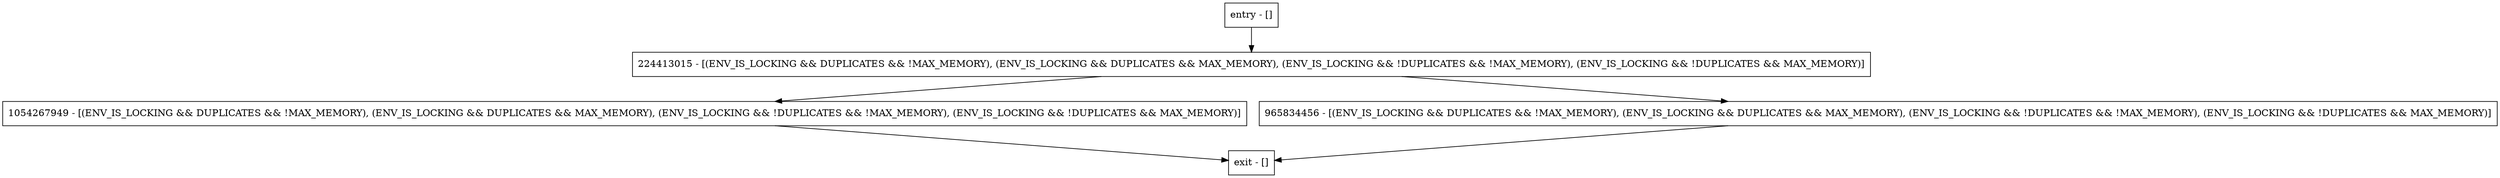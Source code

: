 digraph getSize {
node [shape=record];
224413015 [label="224413015 - [(ENV_IS_LOCKING && DUPLICATES && !MAX_MEMORY), (ENV_IS_LOCKING && DUPLICATES && MAX_MEMORY), (ENV_IS_LOCKING && !DUPLICATES && !MAX_MEMORY), (ENV_IS_LOCKING && !DUPLICATES && MAX_MEMORY)]"];
entry [label="entry - []"];
exit [label="exit - []"];
1054267949 [label="1054267949 - [(ENV_IS_LOCKING && DUPLICATES && !MAX_MEMORY), (ENV_IS_LOCKING && DUPLICATES && MAX_MEMORY), (ENV_IS_LOCKING && !DUPLICATES && !MAX_MEMORY), (ENV_IS_LOCKING && !DUPLICATES && MAX_MEMORY)]"];
965834456 [label="965834456 - [(ENV_IS_LOCKING && DUPLICATES && !MAX_MEMORY), (ENV_IS_LOCKING && DUPLICATES && MAX_MEMORY), (ENV_IS_LOCKING && !DUPLICATES && !MAX_MEMORY), (ENV_IS_LOCKING && !DUPLICATES && MAX_MEMORY)]"];
entry;
exit;
224413015 -> 1054267949;
224413015 -> 965834456;
entry -> 224413015;
1054267949 -> exit;
965834456 -> exit;
}
